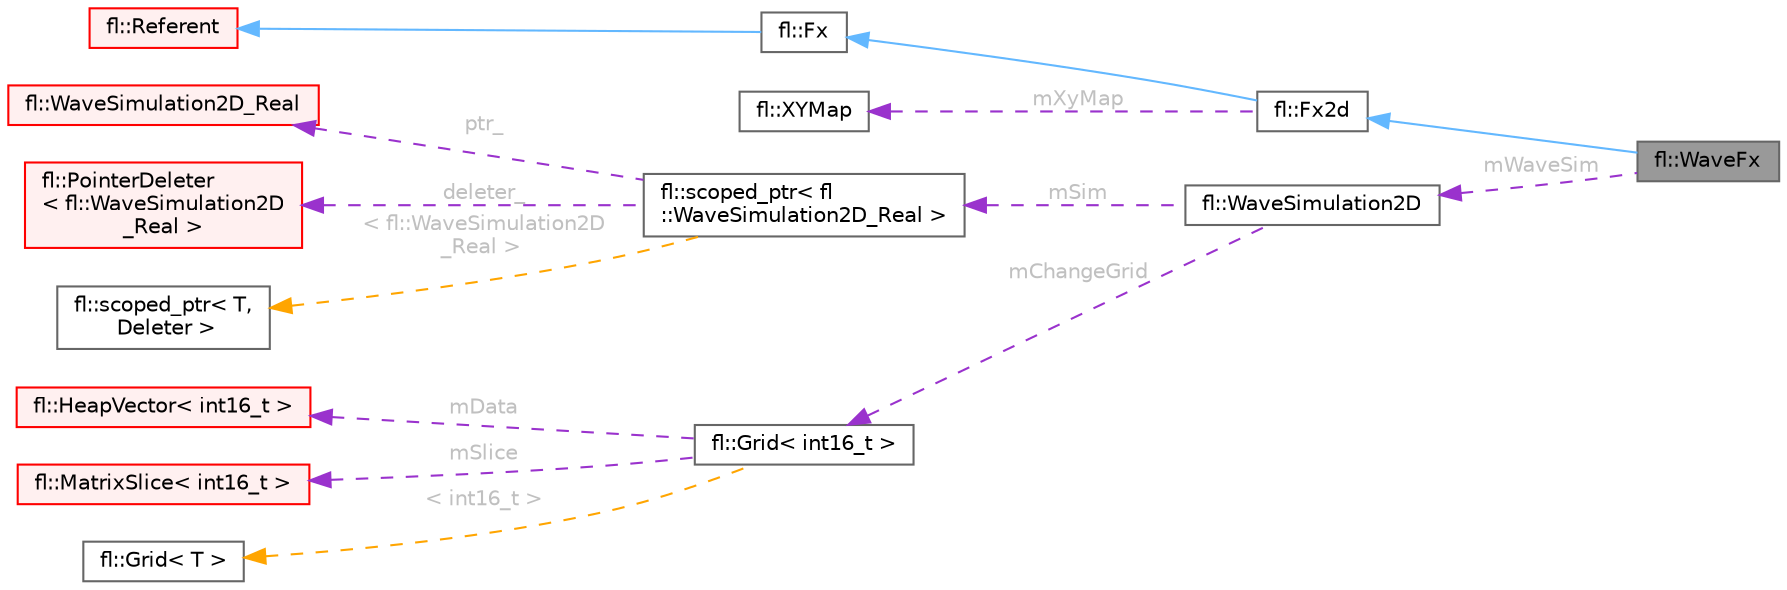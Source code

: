 digraph "fl::WaveFx"
{
 // INTERACTIVE_SVG=YES
 // LATEX_PDF_SIZE
  bgcolor="transparent";
  edge [fontname=Helvetica,fontsize=10,labelfontname=Helvetica,labelfontsize=10];
  node [fontname=Helvetica,fontsize=10,shape=box,height=0.2,width=0.4];
  rankdir="LR";
  Node1 [id="Node000001",label="fl::WaveFx",height=0.2,width=0.4,color="gray40", fillcolor="grey60", style="filled", fontcolor="black",tooltip=" "];
  Node2 -> Node1 [id="edge1_Node000001_Node000002",dir="back",color="steelblue1",style="solid",tooltip=" "];
  Node2 [id="Node000002",label="fl::Fx2d",height=0.2,width=0.4,color="gray40", fillcolor="white", style="filled",URL="$d7/d3e/classfl_1_1_fx2d.html",tooltip=" "];
  Node3 -> Node2 [id="edge2_Node000002_Node000003",dir="back",color="steelblue1",style="solid",tooltip=" "];
  Node3 [id="Node000003",label="fl::Fx",height=0.2,width=0.4,color="gray40", fillcolor="white", style="filled",URL="$da/d5d/classfl_1_1_fx.html",tooltip=" "];
  Node4 -> Node3 [id="edge3_Node000003_Node000004",dir="back",color="steelblue1",style="solid",tooltip=" "];
  Node4 [id="Node000004",label="fl::Referent",height=0.2,width=0.4,color="red", fillcolor="#FFF0F0", style="filled",URL="$d6/d16/classfl_1_1_referent.html",tooltip=" "];
  Node11 -> Node2 [id="edge4_Node000002_Node000011",dir="back",color="darkorchid3",style="dashed",tooltip=" ",label=" mXyMap",fontcolor="grey" ];
  Node11 [id="Node000011",label="fl::XYMap",height=0.2,width=0.4,color="gray40", fillcolor="white", style="filled",URL="$d0/dce/classfl_1_1_x_y_map.html",tooltip=" "];
  Node12 -> Node1 [id="edge5_Node000001_Node000012",dir="back",color="darkorchid3",style="dashed",tooltip=" ",label=" mWaveSim",fontcolor="grey" ];
  Node12 [id="Node000012",label="fl::WaveSimulation2D",height=0.2,width=0.4,color="gray40", fillcolor="white", style="filled",URL="$da/d47/classfl_1_1_wave_simulation2_d.html",tooltip=" "];
  Node13 -> Node12 [id="edge6_Node000012_Node000013",dir="back",color="darkorchid3",style="dashed",tooltip=" ",label=" mSim",fontcolor="grey" ];
  Node13 [id="Node000013",label="fl::scoped_ptr\< fl\l::WaveSimulation2D_Real \>",height=0.2,width=0.4,color="gray40", fillcolor="white", style="filled",URL="$df/d0b/classfl_1_1scoped__ptr.html",tooltip=" "];
  Node14 -> Node13 [id="edge7_Node000013_Node000014",dir="back",color="darkorchid3",style="dashed",tooltip=" ",label=" ptr_",fontcolor="grey" ];
  Node14 [id="Node000014",label="fl::WaveSimulation2D_Real",height=0.2,width=0.4,color="red", fillcolor="#FFF0F0", style="filled",URL="$d5/d94/classfl_1_1_wave_simulation2_d___real.html",tooltip=" "];
  Node19 -> Node13 [id="edge8_Node000013_Node000019",dir="back",color="darkorchid3",style="dashed",tooltip=" ",label=" deleter_",fontcolor="grey" ];
  Node19 [id="Node000019",label="fl::PointerDeleter\l\< fl::WaveSimulation2D\l_Real \>",height=0.2,width=0.4,color="red", fillcolor="#FFF0F0", style="filled",URL="$d8/d3d/structfl_1_1_pointer_deleter.html",tooltip=" "];
  Node21 -> Node13 [id="edge9_Node000013_Node000021",dir="back",color="orange",style="dashed",tooltip=" ",label=" \< fl::WaveSimulation2D\l_Real \>",fontcolor="grey" ];
  Node21 [id="Node000021",label="fl::scoped_ptr\< T,\l Deleter \>",height=0.2,width=0.4,color="gray40", fillcolor="white", style="filled",URL="$df/d0b/classfl_1_1scoped__ptr.html",tooltip=" "];
  Node22 -> Node12 [id="edge10_Node000012_Node000022",dir="back",color="darkorchid3",style="dashed",tooltip=" ",label=" mChangeGrid",fontcolor="grey" ];
  Node22 [id="Node000022",label="fl::Grid\< int16_t \>",height=0.2,width=0.4,color="gray40", fillcolor="white", style="filled",URL="$d1/db9/classfl_1_1_grid.html",tooltip=" "];
  Node23 -> Node22 [id="edge11_Node000022_Node000023",dir="back",color="darkorchid3",style="dashed",tooltip=" ",label=" mData",fontcolor="grey" ];
  Node23 [id="Node000023",label="fl::HeapVector\< int16_t \>",height=0.2,width=0.4,color="red", fillcolor="#FFF0F0", style="filled",URL="$db/ddd/classfl_1_1_heap_vector.html",tooltip=" "];
  Node25 -> Node22 [id="edge12_Node000022_Node000025",dir="back",color="darkorchid3",style="dashed",tooltip=" ",label=" mSlice",fontcolor="grey" ];
  Node25 [id="Node000025",label="fl::MatrixSlice\< int16_t \>",height=0.2,width=0.4,color="red", fillcolor="#FFF0F0", style="filled",URL="$d6/da3/classfl_1_1_matrix_slice.html",tooltip=" "];
  Node29 -> Node22 [id="edge13_Node000022_Node000029",dir="back",color="orange",style="dashed",tooltip=" ",label=" \< int16_t \>",fontcolor="grey" ];
  Node29 [id="Node000029",label="fl::Grid\< T \>",height=0.2,width=0.4,color="gray40", fillcolor="white", style="filled",URL="$d1/db9/classfl_1_1_grid.html",tooltip=" "];
}
